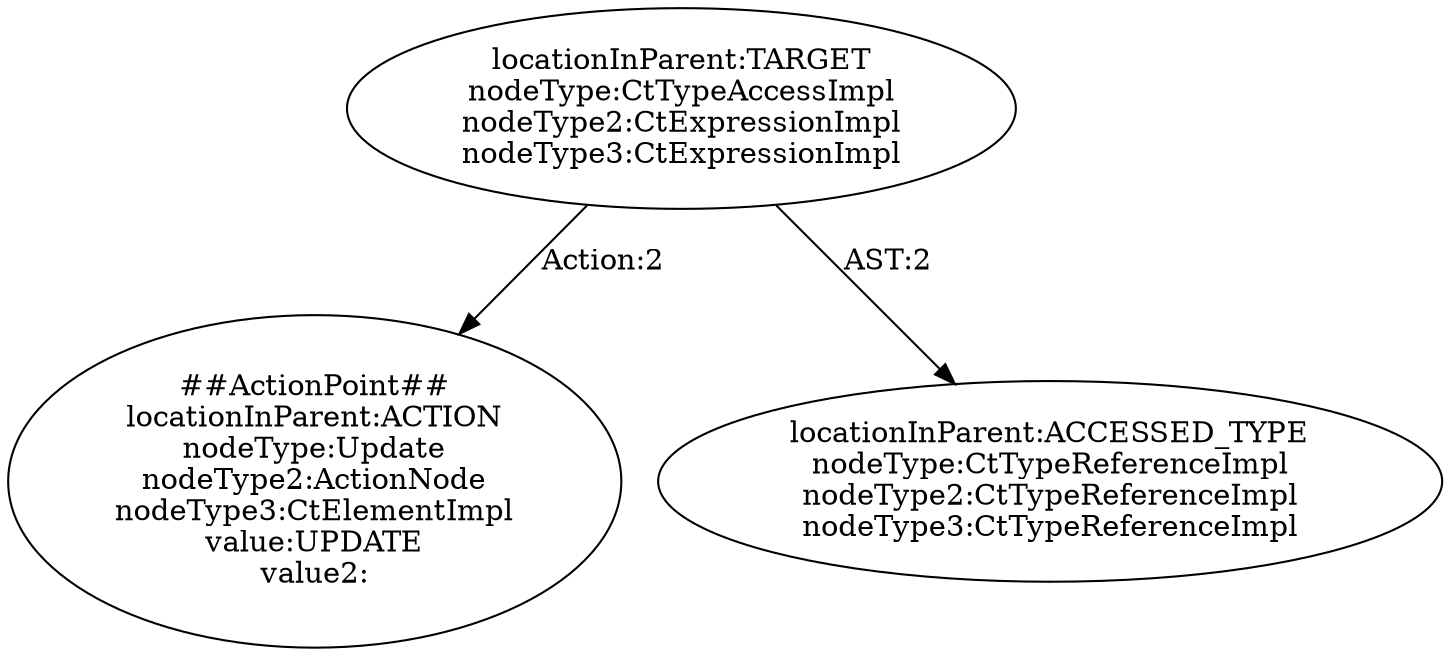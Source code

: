 digraph "Pattern" {
0 [label="##ActionPoint##
locationInParent:ACTION
nodeType:Update
nodeType2:ActionNode
nodeType3:CtElementImpl
value:UPDATE
value2:" shape=ellipse]
1 [label="locationInParent:TARGET
nodeType:CtTypeAccessImpl
nodeType2:CtExpressionImpl
nodeType3:CtExpressionImpl" shape=ellipse]
2 [label="locationInParent:ACCESSED_TYPE
nodeType:CtTypeReferenceImpl
nodeType2:CtTypeReferenceImpl
nodeType3:CtTypeReferenceImpl" shape=ellipse]
1 -> 0 [label="Action:2"];
1 -> 2 [label="AST:2"];
}